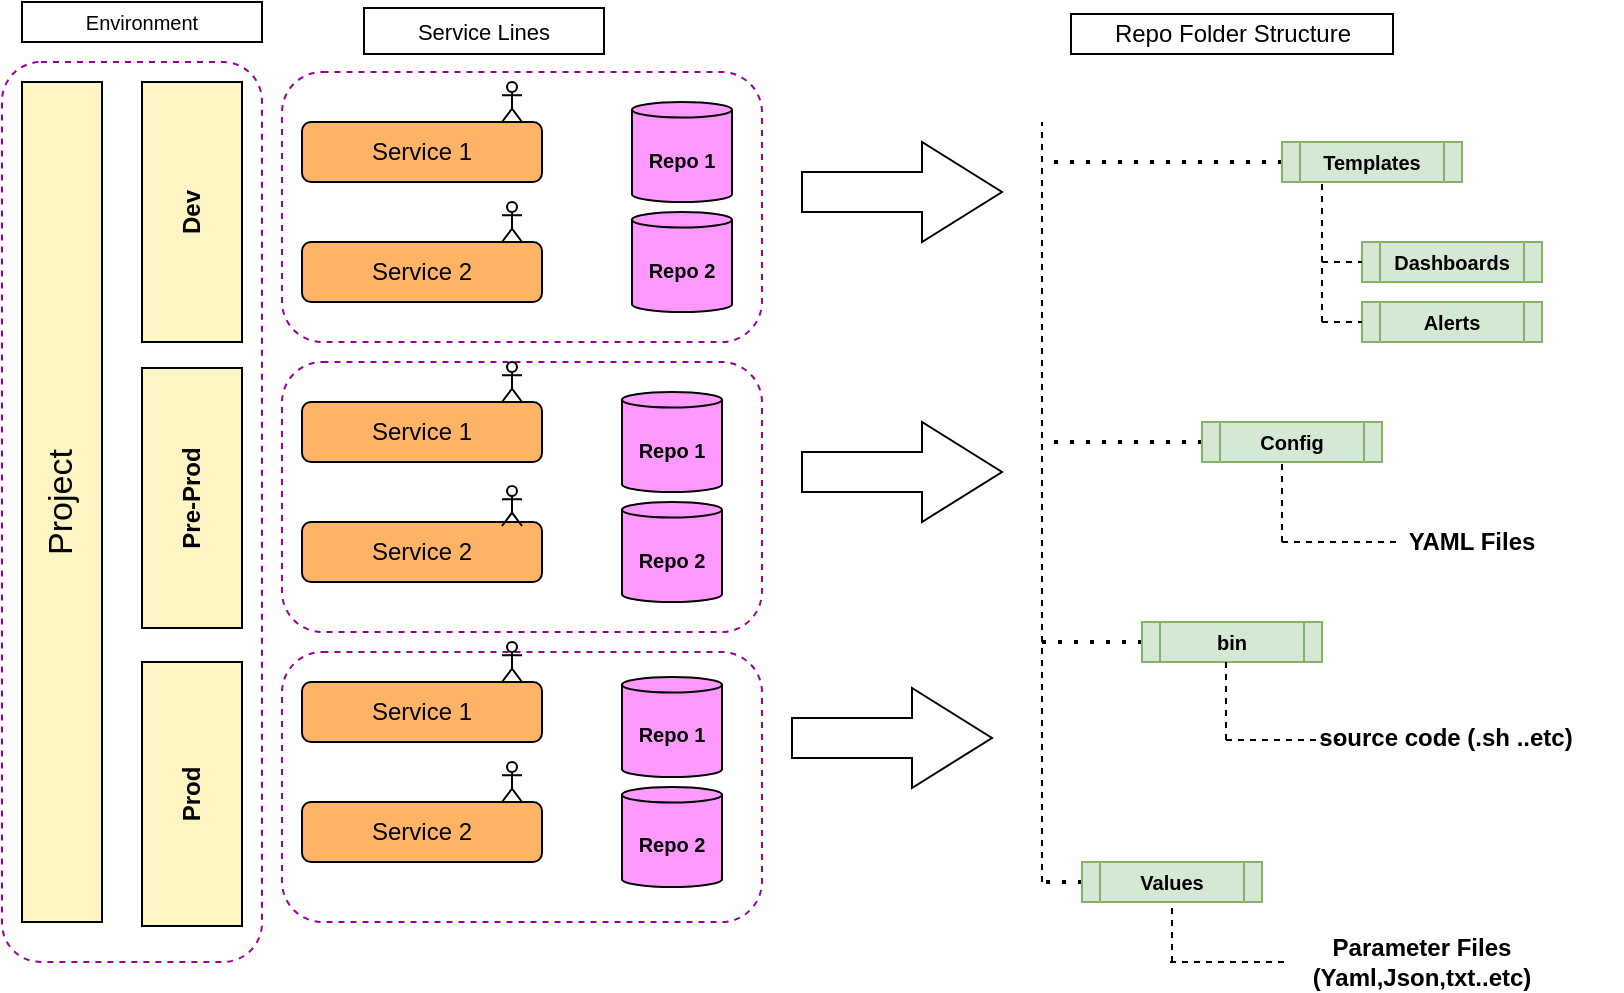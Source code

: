 <mxfile version="14.6.13" type="github">
  <diagram id="e1svnjk2He2mOXQz4SfX" name="Page-1">
    <mxGraphModel dx="1136" dy="502" grid="0" gridSize="10" guides="1" tooltips="1" connect="1" arrows="1" fold="1" page="0" pageScale="1" pageWidth="827" pageHeight="1169" math="0" shadow="0">
      <root>
        <mxCell id="0" />
        <mxCell id="1" parent="0" />
        <mxCell id="3rxL_w6OVFpMtlmRvImV-89" value="" style="rounded=1;whiteSpace=wrap;html=1;dashed=1;fontSize=12;strokeColor=#990099;" vertex="1" parent="1">
          <mxGeometry x="180" y="325" width="240" height="135" as="geometry" />
        </mxCell>
        <mxCell id="3rxL_w6OVFpMtlmRvImV-88" value="" style="rounded=1;whiteSpace=wrap;html=1;dashed=1;fontSize=12;strokeColor=#990099;" vertex="1" parent="1">
          <mxGeometry x="180" y="180" width="240" height="135" as="geometry" />
        </mxCell>
        <mxCell id="3rxL_w6OVFpMtlmRvImV-87" value="" style="rounded=1;whiteSpace=wrap;html=1;dashed=1;fontSize=12;strokeColor=#990099;" vertex="1" parent="1">
          <mxGeometry x="180" y="35" width="240" height="135" as="geometry" />
        </mxCell>
        <mxCell id="3rxL_w6OVFpMtlmRvImV-86" value="" style="rounded=1;whiteSpace=wrap;html=1;fontSize=12;dashed=1;strokeColor=#990099;" vertex="1" parent="1">
          <mxGeometry x="40" y="30" width="130" height="450" as="geometry" />
        </mxCell>
        <mxCell id="3rxL_w6OVFpMtlmRvImV-1" value="Project" style="rounded=0;whiteSpace=wrap;html=1;verticalAlign=middle;horizontal=0;fontSize=17;fillColor=#FFF4C3;" vertex="1" parent="1">
          <mxGeometry x="50" y="40" width="40" height="420" as="geometry" />
        </mxCell>
        <mxCell id="3rxL_w6OVFpMtlmRvImV-3" value="&lt;b&gt;Dev&lt;/b&gt;" style="rounded=0;whiteSpace=wrap;html=1;fontSize=12;horizontal=0;verticalAlign=middle;fillColor=#FFF4C3;" vertex="1" parent="1">
          <mxGeometry x="110" y="40" width="50" height="130" as="geometry" />
        </mxCell>
        <mxCell id="3rxL_w6OVFpMtlmRvImV-7" value="&lt;b&gt;Prod&lt;/b&gt;" style="rounded=0;whiteSpace=wrap;html=1;fontSize=12;horizontal=0;verticalAlign=middle;fillColor=#FFF4C3;" vertex="1" parent="1">
          <mxGeometry x="110" y="330" width="50" height="132" as="geometry" />
        </mxCell>
        <mxCell id="3rxL_w6OVFpMtlmRvImV-8" value="&lt;b&gt;Pre-Prod&lt;/b&gt;" style="rounded=0;whiteSpace=wrap;html=1;fontSize=12;horizontal=0;verticalAlign=middle;fillColor=#FFF4C3;" vertex="1" parent="1">
          <mxGeometry x="110" y="183" width="50" height="130" as="geometry" />
        </mxCell>
        <mxCell id="3rxL_w6OVFpMtlmRvImV-13" value="Service 1" style="rounded=1;whiteSpace=wrap;html=1;fontSize=12;fillColor=#FFB366;" vertex="1" parent="1">
          <mxGeometry x="190" y="60" width="120" height="30" as="geometry" />
        </mxCell>
        <mxCell id="3rxL_w6OVFpMtlmRvImV-14" value="Service 2" style="rounded=1;whiteSpace=wrap;html=1;fontSize=12;fillColor=#FFB366;" vertex="1" parent="1">
          <mxGeometry x="190" y="120" width="120" height="30" as="geometry" />
        </mxCell>
        <mxCell id="3rxL_w6OVFpMtlmRvImV-15" value="Service 1" style="rounded=1;whiteSpace=wrap;html=1;fontSize=12;fillColor=#FFB366;" vertex="1" parent="1">
          <mxGeometry x="190" y="200" width="120" height="30" as="geometry" />
        </mxCell>
        <mxCell id="3rxL_w6OVFpMtlmRvImV-16" value="Service 2" style="rounded=1;whiteSpace=wrap;html=1;fontSize=12;fillColor=#FFB366;" vertex="1" parent="1">
          <mxGeometry x="190" y="260" width="120" height="30" as="geometry" />
        </mxCell>
        <mxCell id="3rxL_w6OVFpMtlmRvImV-17" value="Service 1" style="rounded=1;whiteSpace=wrap;html=1;fontSize=12;fillColor=#FFB366;" vertex="1" parent="1">
          <mxGeometry x="190" y="340" width="120" height="30" as="geometry" />
        </mxCell>
        <mxCell id="3rxL_w6OVFpMtlmRvImV-18" value="Service 2" style="rounded=1;whiteSpace=wrap;html=1;fontSize=12;fillColor=#FFB366;" vertex="1" parent="1">
          <mxGeometry x="190" y="400" width="120" height="30" as="geometry" />
        </mxCell>
        <mxCell id="3rxL_w6OVFpMtlmRvImV-19" value="&lt;b&gt;&lt;font style=&quot;font-size: 10px&quot;&gt;Repo 1&lt;/font&gt;&lt;/b&gt;" style="shape=cylinder3;whiteSpace=wrap;html=1;boundedLbl=1;backgroundOutline=1;size=3.896;fontSize=12;fillColor=#FF99FF;" vertex="1" parent="1">
          <mxGeometry x="355" y="50" width="50" height="50" as="geometry" />
        </mxCell>
        <mxCell id="3rxL_w6OVFpMtlmRvImV-22" value="Repo Folder Structure" style="text;html=1;fillColor=none;align=center;verticalAlign=middle;whiteSpace=wrap;rounded=0;fontSize=12;strokeColor=#000000;" vertex="1" parent="1">
          <mxGeometry x="574.5" y="6" width="161" height="20" as="geometry" />
        </mxCell>
        <mxCell id="3rxL_w6OVFpMtlmRvImV-23" value="&lt;font style=&quot;font-size: 10px&quot;&gt;Environment&lt;/font&gt;" style="text;html=1;fillColor=none;align=center;verticalAlign=middle;whiteSpace=wrap;rounded=0;fontSize=12;strokeColor=#000000;" vertex="1" parent="1">
          <mxGeometry x="50" width="120" height="20" as="geometry" />
        </mxCell>
        <mxCell id="3rxL_w6OVFpMtlmRvImV-25" value="&lt;font style=&quot;font-size: 11px&quot;&gt;Service Lines&lt;/font&gt;" style="text;html=1;fillColor=none;align=center;verticalAlign=middle;whiteSpace=wrap;rounded=0;fontSize=12;strokeColor=#000000;" vertex="1" parent="1">
          <mxGeometry x="221" y="3" width="120" height="23" as="geometry" />
        </mxCell>
        <mxCell id="3rxL_w6OVFpMtlmRvImV-26" value="" style="endArrow=none;dashed=1;html=1;fontSize=12;" edge="1" parent="1">
          <mxGeometry width="50" height="50" relative="1" as="geometry">
            <mxPoint x="560" y="440" as="sourcePoint" />
            <mxPoint x="560" y="60" as="targetPoint" />
          </mxGeometry>
        </mxCell>
        <mxCell id="3rxL_w6OVFpMtlmRvImV-27" value="" style="endArrow=none;dashed=1;html=1;dashPattern=1 3;strokeWidth=2;fontSize=12;" edge="1" parent="1">
          <mxGeometry width="50" height="50" relative="1" as="geometry">
            <mxPoint x="680" y="80" as="sourcePoint" />
            <mxPoint x="560" y="80" as="targetPoint" />
          </mxGeometry>
        </mxCell>
        <mxCell id="3rxL_w6OVFpMtlmRvImV-29" value="" style="endArrow=none;dashed=1;html=1;dashPattern=1 3;strokeWidth=2;fontSize=12;" edge="1" parent="1">
          <mxGeometry width="50" height="50" relative="1" as="geometry">
            <mxPoint x="640" y="220" as="sourcePoint" />
            <mxPoint x="560" y="220" as="targetPoint" />
          </mxGeometry>
        </mxCell>
        <mxCell id="3rxL_w6OVFpMtlmRvImV-30" value="&lt;font style=&quot;font-size: 10px&quot;&gt;&lt;b&gt;Templates&lt;/b&gt;&lt;/font&gt;" style="shape=process;whiteSpace=wrap;html=1;backgroundOutline=1;fontSize=12;fillColor=#d5e8d4;strokeColor=#82b366;" vertex="1" parent="1">
          <mxGeometry x="680" y="70" width="90" height="20" as="geometry" />
        </mxCell>
        <mxCell id="3rxL_w6OVFpMtlmRvImV-32" value="&lt;font style=&quot;font-size: 10px&quot;&gt;&lt;b&gt;Config&lt;/b&gt;&lt;/font&gt;" style="shape=process;whiteSpace=wrap;html=1;backgroundOutline=1;fontSize=12;fillColor=#d5e8d4;strokeColor=#82b366;" vertex="1" parent="1">
          <mxGeometry x="640" y="210" width="90" height="20" as="geometry" />
        </mxCell>
        <mxCell id="3rxL_w6OVFpMtlmRvImV-54" value="" style="endArrow=none;dashed=1;html=1;dashPattern=1 3;strokeWidth=2;fontSize=12;" edge="1" parent="1">
          <mxGeometry width="50" height="50" relative="1" as="geometry">
            <mxPoint x="610" y="320" as="sourcePoint" />
            <mxPoint x="560" y="320" as="targetPoint" />
          </mxGeometry>
        </mxCell>
        <mxCell id="3rxL_w6OVFpMtlmRvImV-55" value="&lt;span style=&quot;font-size: 10px&quot;&gt;&lt;b&gt;bin&lt;/b&gt;&lt;/span&gt;" style="shape=process;whiteSpace=wrap;html=1;backgroundOutline=1;fontSize=12;fillColor=#d5e8d4;strokeColor=#82b366;" vertex="1" parent="1">
          <mxGeometry x="610" y="310" width="90" height="20" as="geometry" />
        </mxCell>
        <mxCell id="3rxL_w6OVFpMtlmRvImV-57" value="&lt;font style=&quot;font-size: 10px&quot;&gt;&lt;b&gt;Dashboards&lt;/b&gt;&lt;/font&gt;" style="shape=process;whiteSpace=wrap;html=1;backgroundOutline=1;fontSize=12;fillColor=#d5e8d4;strokeColor=#82b366;" vertex="1" parent="1">
          <mxGeometry x="720" y="120" width="90" height="20" as="geometry" />
        </mxCell>
        <mxCell id="3rxL_w6OVFpMtlmRvImV-58" value="&lt;font style=&quot;font-size: 10px&quot;&gt;&lt;b&gt;Alerts&lt;/b&gt;&lt;/font&gt;" style="shape=process;whiteSpace=wrap;html=1;backgroundOutline=1;fontSize=12;fillColor=#d5e8d4;strokeColor=#82b366;" vertex="1" parent="1">
          <mxGeometry x="720" y="150" width="90" height="20" as="geometry" />
        </mxCell>
        <mxCell id="3rxL_w6OVFpMtlmRvImV-59" value="" style="endArrow=none;dashed=1;html=1;fontSize=12;entryX=0;entryY=0.5;entryDx=0;entryDy=0;" edge="1" parent="1" target="3rxL_w6OVFpMtlmRvImV-57">
          <mxGeometry width="50" height="50" relative="1" as="geometry">
            <mxPoint x="700" y="130" as="sourcePoint" />
            <mxPoint x="590" y="210" as="targetPoint" />
          </mxGeometry>
        </mxCell>
        <mxCell id="3rxL_w6OVFpMtlmRvImV-60" value="" style="endArrow=none;dashed=1;html=1;fontSize=12;entryX=0;entryY=0.5;entryDx=0;entryDy=0;" edge="1" parent="1">
          <mxGeometry width="50" height="50" relative="1" as="geometry">
            <mxPoint x="700" y="160" as="sourcePoint" />
            <mxPoint x="720" y="160" as="targetPoint" />
          </mxGeometry>
        </mxCell>
        <mxCell id="3rxL_w6OVFpMtlmRvImV-61" value="" style="endArrow=none;dashed=1;html=1;fontSize=12;" edge="1" parent="1">
          <mxGeometry width="50" height="50" relative="1" as="geometry">
            <mxPoint x="700" y="160" as="sourcePoint" />
            <mxPoint x="700" y="90" as="targetPoint" />
          </mxGeometry>
        </mxCell>
        <mxCell id="3rxL_w6OVFpMtlmRvImV-63" value="" style="endArrow=none;dashed=1;html=1;fontSize=12;" edge="1" parent="1">
          <mxGeometry width="50" height="50" relative="1" as="geometry">
            <mxPoint x="680" y="270" as="sourcePoint" />
            <mxPoint x="680" y="230" as="targetPoint" />
          </mxGeometry>
        </mxCell>
        <mxCell id="3rxL_w6OVFpMtlmRvImV-64" value="" style="endArrow=none;dashed=1;html=1;fontSize=12;" edge="1" parent="1">
          <mxGeometry width="50" height="50" relative="1" as="geometry">
            <mxPoint x="680" y="270" as="sourcePoint" />
            <mxPoint x="740" y="270" as="targetPoint" />
          </mxGeometry>
        </mxCell>
        <mxCell id="3rxL_w6OVFpMtlmRvImV-65" value="&lt;b&gt;YAML Files&lt;/b&gt;" style="text;html=1;strokeColor=none;fillColor=none;align=center;verticalAlign=middle;whiteSpace=wrap;rounded=0;fontSize=12;" vertex="1" parent="1">
          <mxGeometry x="710" y="260" width="130" height="20" as="geometry" />
        </mxCell>
        <mxCell id="3rxL_w6OVFpMtlmRvImV-66" value="" style="endArrow=none;dashed=1;html=1;fontSize=12;" edge="1" parent="1">
          <mxGeometry width="50" height="50" relative="1" as="geometry">
            <mxPoint x="652" y="369" as="sourcePoint" />
            <mxPoint x="652" y="329" as="targetPoint" />
          </mxGeometry>
        </mxCell>
        <mxCell id="3rxL_w6OVFpMtlmRvImV-67" value="" style="endArrow=none;dashed=1;html=1;fontSize=12;" edge="1" parent="1">
          <mxGeometry width="50" height="50" relative="1" as="geometry">
            <mxPoint x="652" y="369" as="sourcePoint" />
            <mxPoint x="712" y="369" as="targetPoint" />
          </mxGeometry>
        </mxCell>
        <mxCell id="3rxL_w6OVFpMtlmRvImV-68" value="&lt;b&gt;source code (.sh ..etc)&lt;/b&gt;" style="text;html=1;strokeColor=none;fillColor=none;align=center;verticalAlign=middle;whiteSpace=wrap;rounded=0;fontSize=12;" vertex="1" parent="1">
          <mxGeometry x="697" y="358" width="130" height="20" as="geometry" />
        </mxCell>
        <mxCell id="3rxL_w6OVFpMtlmRvImV-69" value="" style="endArrow=none;dashed=1;html=1;dashPattern=1 3;strokeWidth=2;fontSize=12;" edge="1" parent="1">
          <mxGeometry width="50" height="50" relative="1" as="geometry">
            <mxPoint x="580" y="440" as="sourcePoint" />
            <mxPoint x="560" y="440" as="targetPoint" />
          </mxGeometry>
        </mxCell>
        <mxCell id="3rxL_w6OVFpMtlmRvImV-70" value="&lt;span style=&quot;font-size: 10px&quot;&gt;&lt;b&gt;Values&lt;/b&gt;&lt;/span&gt;" style="shape=process;whiteSpace=wrap;html=1;backgroundOutline=1;fontSize=12;fillColor=#d5e8d4;strokeColor=#82b366;" vertex="1" parent="1">
          <mxGeometry x="580" y="430" width="90" height="20" as="geometry" />
        </mxCell>
        <mxCell id="3rxL_w6OVFpMtlmRvImV-71" value="" style="endArrow=none;dashed=1;html=1;fontSize=12;entryX=0.5;entryY=1;entryDx=0;entryDy=0;" edge="1" parent="1" target="3rxL_w6OVFpMtlmRvImV-70">
          <mxGeometry width="50" height="50" relative="1" as="geometry">
            <mxPoint x="625" y="480" as="sourcePoint" />
            <mxPoint x="631" y="460" as="targetPoint" />
          </mxGeometry>
        </mxCell>
        <mxCell id="3rxL_w6OVFpMtlmRvImV-72" value="" style="endArrow=none;dashed=1;html=1;fontSize=12;" edge="1" parent="1">
          <mxGeometry width="50" height="50" relative="1" as="geometry">
            <mxPoint x="624" y="480" as="sourcePoint" />
            <mxPoint x="684" y="480" as="targetPoint" />
          </mxGeometry>
        </mxCell>
        <mxCell id="3rxL_w6OVFpMtlmRvImV-73" value="&lt;b&gt;Parameter Files (Yaml,Json,txt..etc)&lt;/b&gt;" style="text;html=1;strokeColor=none;fillColor=none;align=center;verticalAlign=middle;whiteSpace=wrap;rounded=0;fontSize=12;" vertex="1" parent="1">
          <mxGeometry x="650" y="470" width="200" height="20" as="geometry" />
        </mxCell>
        <mxCell id="3rxL_w6OVFpMtlmRvImV-74" value="" style="html=1;shadow=0;dashed=0;align=center;verticalAlign=middle;shape=mxgraph.arrows2.arrow;dy=0.6;dx=40;notch=0;fontSize=12;" vertex="1" parent="1">
          <mxGeometry x="440" y="210" width="100" height="50" as="geometry" />
        </mxCell>
        <mxCell id="3rxL_w6OVFpMtlmRvImV-75" value="" style="html=1;shadow=0;dashed=0;align=center;verticalAlign=middle;shape=mxgraph.arrows2.arrow;dy=0.6;dx=40;notch=0;fontSize=12;" vertex="1" parent="1">
          <mxGeometry x="440" y="70" width="100" height="50" as="geometry" />
        </mxCell>
        <mxCell id="3rxL_w6OVFpMtlmRvImV-76" value="" style="html=1;shadow=0;dashed=0;align=center;verticalAlign=middle;shape=mxgraph.arrows2.arrow;dy=0.6;dx=40;notch=0;fontSize=12;" vertex="1" parent="1">
          <mxGeometry x="435" y="343" width="100" height="50" as="geometry" />
        </mxCell>
        <mxCell id="3rxL_w6OVFpMtlmRvImV-77" value="" style="shape=umlActor;verticalLabelPosition=bottom;verticalAlign=top;html=1;outlineConnect=0;fontSize=12;" vertex="1" parent="1">
          <mxGeometry x="290" y="40" width="10" height="20" as="geometry" />
        </mxCell>
        <mxCell id="3rxL_w6OVFpMtlmRvImV-80" value="" style="shape=umlActor;verticalLabelPosition=bottom;verticalAlign=top;html=1;outlineConnect=0;fontSize=12;" vertex="1" parent="1">
          <mxGeometry x="290" y="100" width="10" height="20" as="geometry" />
        </mxCell>
        <mxCell id="3rxL_w6OVFpMtlmRvImV-81" value="" style="shape=umlActor;verticalLabelPosition=bottom;verticalAlign=top;html=1;outlineConnect=0;fontSize=12;" vertex="1" parent="1">
          <mxGeometry x="290" y="180" width="10" height="20" as="geometry" />
        </mxCell>
        <mxCell id="3rxL_w6OVFpMtlmRvImV-82" value="" style="shape=umlActor;verticalLabelPosition=bottom;verticalAlign=top;html=1;outlineConnect=0;fontSize=12;" vertex="1" parent="1">
          <mxGeometry x="290" y="242" width="10" height="20" as="geometry" />
        </mxCell>
        <mxCell id="3rxL_w6OVFpMtlmRvImV-83" value="" style="shape=umlActor;verticalLabelPosition=bottom;verticalAlign=top;html=1;outlineConnect=0;fontSize=12;" vertex="1" parent="1">
          <mxGeometry x="290" y="320" width="10" height="20" as="geometry" />
        </mxCell>
        <mxCell id="3rxL_w6OVFpMtlmRvImV-84" value="" style="shape=umlActor;verticalLabelPosition=bottom;verticalAlign=top;html=1;outlineConnect=0;fontSize=12;" vertex="1" parent="1">
          <mxGeometry x="290" y="380" width="10" height="20" as="geometry" />
        </mxCell>
        <mxCell id="3rxL_w6OVFpMtlmRvImV-90" value="&lt;b&gt;&lt;font style=&quot;font-size: 10px&quot;&gt;Repo 2&lt;/font&gt;&lt;/b&gt;" style="shape=cylinder3;whiteSpace=wrap;html=1;boundedLbl=1;backgroundOutline=1;size=3.896;fontSize=12;fillColor=#FF99FF;" vertex="1" parent="1">
          <mxGeometry x="355" y="105" width="50" height="50" as="geometry" />
        </mxCell>
        <mxCell id="3rxL_w6OVFpMtlmRvImV-91" value="&lt;b&gt;&lt;font style=&quot;font-size: 10px&quot;&gt;Repo 1&lt;/font&gt;&lt;/b&gt;" style="shape=cylinder3;whiteSpace=wrap;html=1;boundedLbl=1;backgroundOutline=1;size=3.896;fontSize=12;fillColor=#FF99FF;" vertex="1" parent="1">
          <mxGeometry x="350" y="195" width="50" height="50" as="geometry" />
        </mxCell>
        <mxCell id="3rxL_w6OVFpMtlmRvImV-92" value="&lt;b&gt;&lt;font style=&quot;font-size: 10px&quot;&gt;Repo 2&lt;/font&gt;&lt;/b&gt;" style="shape=cylinder3;whiteSpace=wrap;html=1;boundedLbl=1;backgroundOutline=1;size=3.896;fontSize=12;fillColor=#FF99FF;" vertex="1" parent="1">
          <mxGeometry x="350" y="250" width="50" height="50" as="geometry" />
        </mxCell>
        <mxCell id="3rxL_w6OVFpMtlmRvImV-93" value="&lt;b&gt;&lt;font style=&quot;font-size: 10px&quot;&gt;Repo 1&lt;/font&gt;&lt;/b&gt;" style="shape=cylinder3;whiteSpace=wrap;html=1;boundedLbl=1;backgroundOutline=1;size=3.896;fontSize=12;fillColor=#FF99FF;" vertex="1" parent="1">
          <mxGeometry x="350" y="337.5" width="50" height="50" as="geometry" />
        </mxCell>
        <mxCell id="3rxL_w6OVFpMtlmRvImV-94" value="&lt;b&gt;&lt;font style=&quot;font-size: 10px&quot;&gt;Repo 2&lt;/font&gt;&lt;/b&gt;" style="shape=cylinder3;whiteSpace=wrap;html=1;boundedLbl=1;backgroundOutline=1;size=3.896;fontSize=12;fillColor=#FF99FF;" vertex="1" parent="1">
          <mxGeometry x="350" y="392.5" width="50" height="50" as="geometry" />
        </mxCell>
      </root>
    </mxGraphModel>
  </diagram>
</mxfile>
